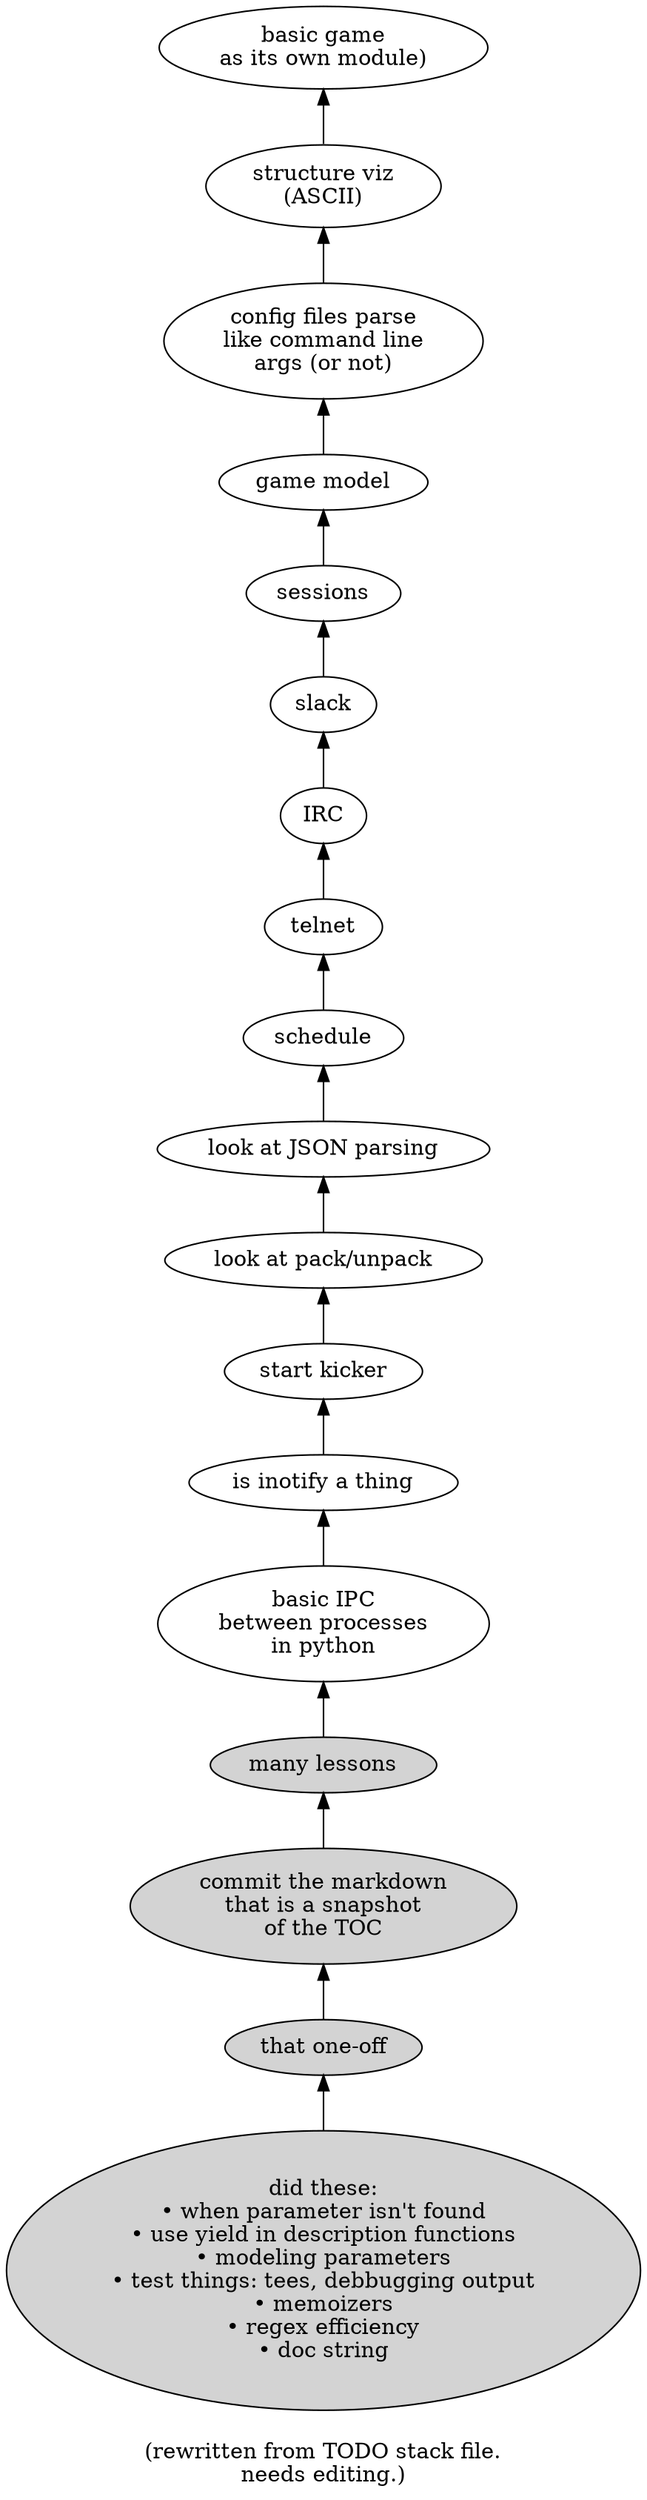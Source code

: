 digraph g {

rankdir="BT"

/* below nodes born 2018-01-16 11:20:42 -0500  */

n05[
label="basic game\nas its own module)"]

n10->n05
n10[
label="structure viz\n(ASCII)"]

n12->n10
n12[
label="config files parse\nlike command line\nargs (or not)"]

n14->n12
n14[
label="game model"]

n16->n14
n16[
label="sessions"]

n18->n16
n18[
label="slack"]

n20->n18
n20[
label="IRC"]

n22->n20
n22[
label="telnet"]

n24->n22
n24[
label="schedule"]

n26->n24
n26[
label="look at JSON parsing"]

n28->n26
n28[
label="look at pack/unpack"]

n30->n28
n30[
label="start kicker"]

n32->n30
n32[
label="is inotify a thing"]

n34->n32
n34[
label="basic IPC\nbetween processes\nin python"]

/* below nodes born 2018-02-13 08:03:41 -0500 */

n36->n34
n36[
label="many lessons" style=filled]

n38->n36
n38[
label="commit the markdown\nthat is a snapshot\nof the TOC" style=filled]

n40->n38
n40[
label="that one-off" style=filled]

/* below born 2018-01 17, 20, 22, 29; 2018-02-04 */

n42->n40
n42[
label="did these:
• when parameter isn't found
• use yield in description functions
• modeling parameters
• test things: tees, debbugging output
• memoizers
• regex efficiency
• doc string"
style=filled
]

label="\n(rewritten from TODO stack file.
needs editing.)"
}

/* history:
#repurposed.
*/
